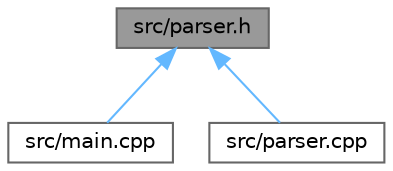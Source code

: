 digraph "src/parser.h"
{
 // LATEX_PDF_SIZE
  bgcolor="transparent";
  edge [fontname=Helvetica,fontsize=10,labelfontname=Helvetica,labelfontsize=10];
  node [fontname=Helvetica,fontsize=10,shape=box,height=0.2,width=0.4];
  Node1 [id="Node000001",label="src/parser.h",height=0.2,width=0.4,color="gray40", fillcolor="grey60", style="filled", fontcolor="black",tooltip="Header file for CSV parsing functions related to pallets and truck data."];
  Node1 -> Node2 [id="edge1_Node000001_Node000002",dir="back",color="steelblue1",style="solid",tooltip=" "];
  Node2 [id="Node000002",label="src/main.cpp",height=0.2,width=0.4,color="grey40", fillcolor="white", style="filled",URL="$main_8cpp.html",tooltip="Entry point for the Delivery Truck Pallet Packing Optimization project."];
  Node1 -> Node3 [id="edge2_Node000001_Node000003",dir="back",color="steelblue1",style="solid",tooltip=" "];
  Node3 [id="Node000003",label="src/parser.cpp",height=0.2,width=0.4,color="grey40", fillcolor="white", style="filled",URL="$parser_8cpp.html",tooltip="Functions to parse CSV input files containing pallet and truck information."];
}
